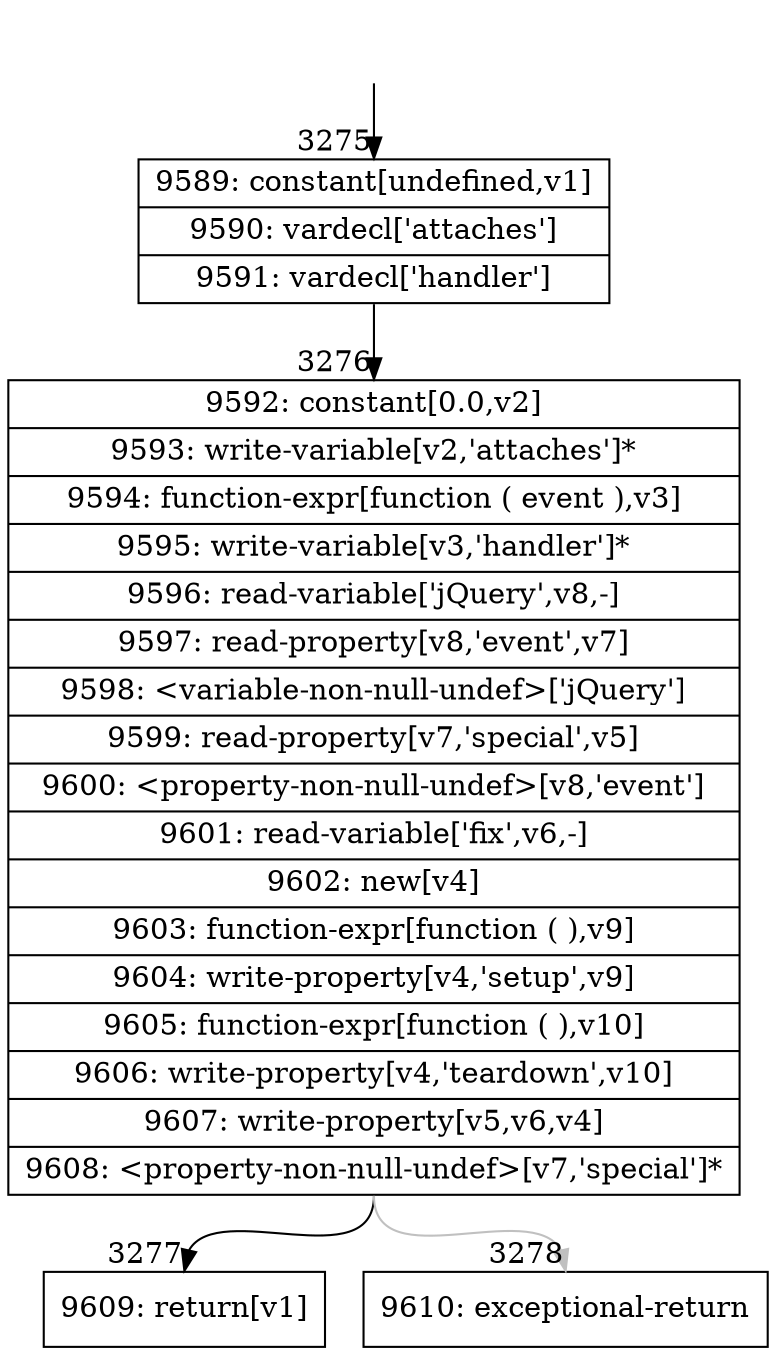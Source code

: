digraph {
rankdir="TD"
BB_entry205[shape=none,label=""];
BB_entry205 -> BB3275 [tailport=s, headport=n, headlabel="    3275"]
BB3275 [shape=record label="{9589: constant[undefined,v1]|9590: vardecl['attaches']|9591: vardecl['handler']}" ] 
BB3275 -> BB3276 [tailport=s, headport=n, headlabel="      3276"]
BB3276 [shape=record label="{9592: constant[0.0,v2]|9593: write-variable[v2,'attaches']*|9594: function-expr[function ( event ),v3]|9595: write-variable[v3,'handler']*|9596: read-variable['jQuery',v8,-]|9597: read-property[v8,'event',v7]|9598: \<variable-non-null-undef\>['jQuery']|9599: read-property[v7,'special',v5]|9600: \<property-non-null-undef\>[v8,'event']|9601: read-variable['fix',v6,-]|9602: new[v4]|9603: function-expr[function ( ),v9]|9604: write-property[v4,'setup',v9]|9605: function-expr[function ( ),v10]|9606: write-property[v4,'teardown',v10]|9607: write-property[v5,v6,v4]|9608: \<property-non-null-undef\>[v7,'special']*}" ] 
BB3276 -> BB3277 [tailport=s, headport=n, headlabel="      3277"]
BB3276 -> BB3278 [tailport=s, headport=n, color=gray, headlabel="      3278"]
BB3277 [shape=record label="{9609: return[v1]}" ] 
BB3278 [shape=record label="{9610: exceptional-return}" ] 
//#$~ 3563
}
